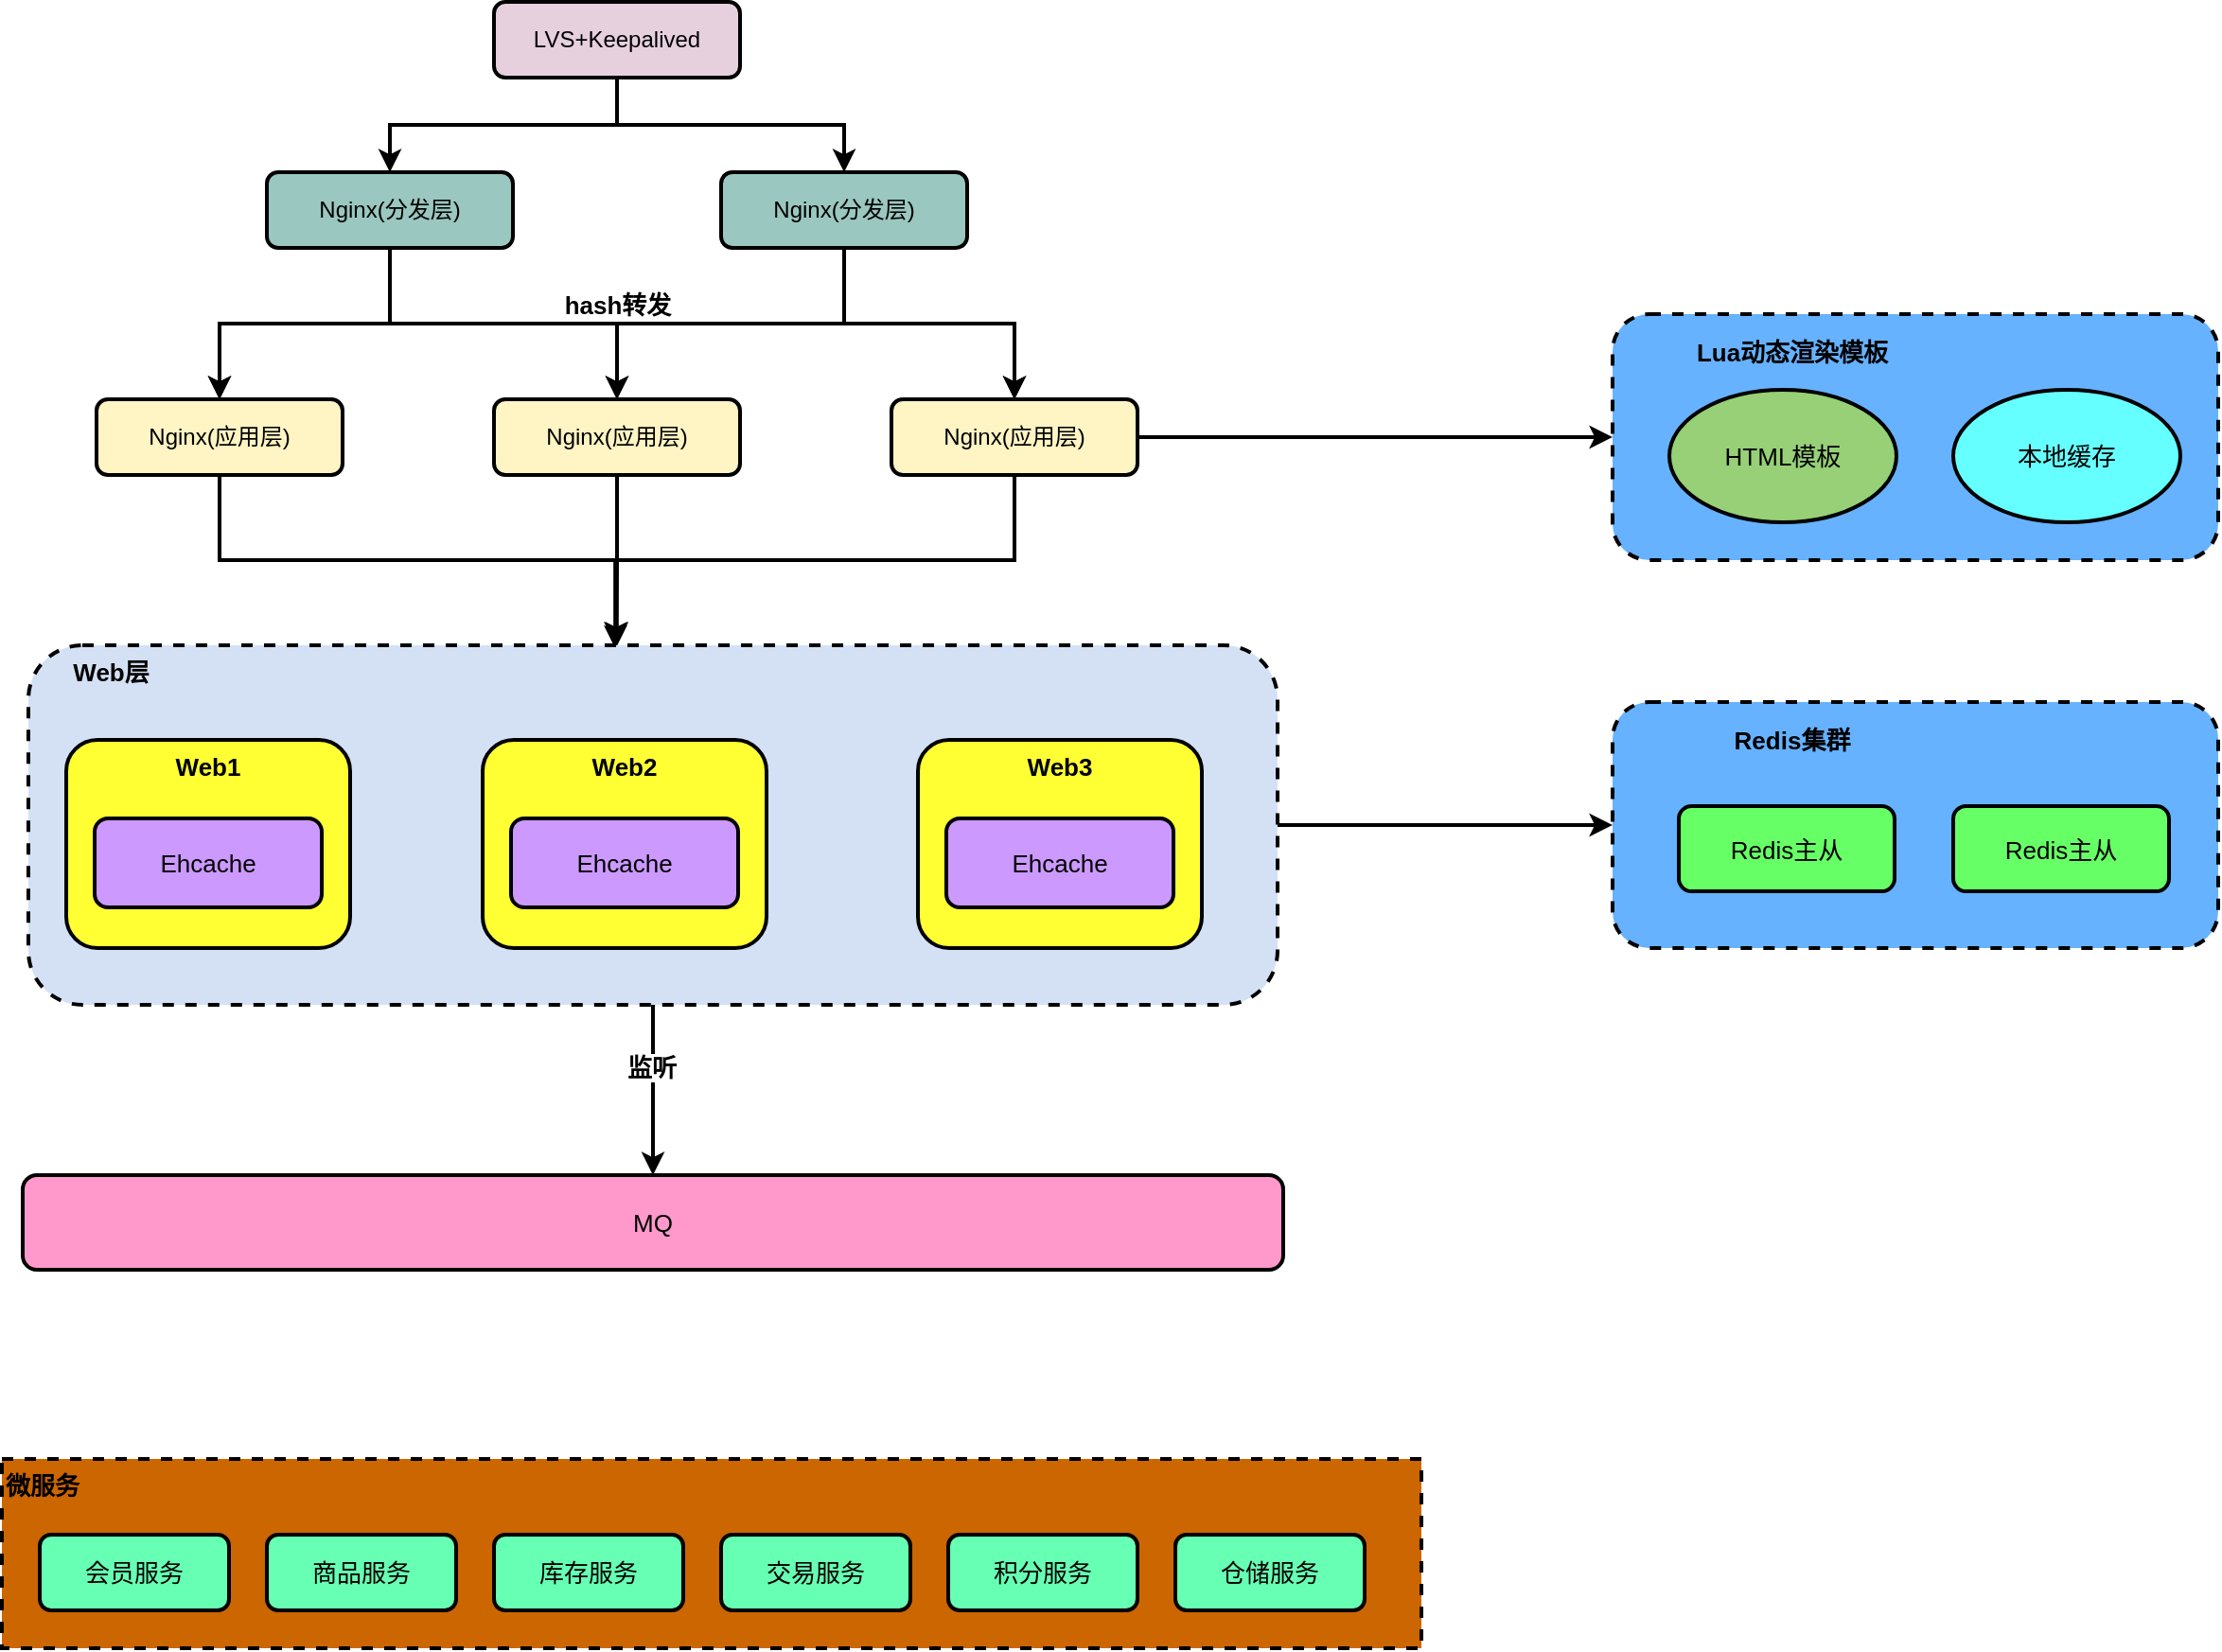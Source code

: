 <mxfile version="15.3.1" type="github">
  <diagram id="IPC0HBHVtDNUuMCplvsE" name="第 1 页">
    <mxGraphModel dx="1248" dy="686" grid="1" gridSize="10" guides="1" tooltips="1" connect="1" arrows="1" fold="1" page="1" pageScale="1" pageWidth="827" pageHeight="1169" math="0" shadow="0">
      <root>
        <mxCell id="0" />
        <mxCell id="1" parent="0" />
        <mxCell id="Cw3_puenSxwjHgjDXRye-3" value="" style="edgeStyle=orthogonalEdgeStyle;rounded=0;orthogonalLoop=1;jettySize=auto;html=1;strokeWidth=2;" edge="1" parent="1" source="Cw3_puenSxwjHgjDXRye-1" target="Cw3_puenSxwjHgjDXRye-2">
          <mxGeometry relative="1" as="geometry" />
        </mxCell>
        <mxCell id="Cw3_puenSxwjHgjDXRye-6" style="edgeStyle=orthogonalEdgeStyle;rounded=0;orthogonalLoop=1;jettySize=auto;html=1;exitX=0.5;exitY=1;exitDx=0;exitDy=0;entryX=0.5;entryY=0;entryDx=0;entryDy=0;strokeWidth=2;" edge="1" parent="1" source="Cw3_puenSxwjHgjDXRye-1" target="Cw3_puenSxwjHgjDXRye-5">
          <mxGeometry relative="1" as="geometry" />
        </mxCell>
        <mxCell id="Cw3_puenSxwjHgjDXRye-1" value="LVS+Keepalived" style="rounded=1;whiteSpace=wrap;html=1;fillColor=#E6D0DE;strokeWidth=2;" vertex="1" parent="1">
          <mxGeometry x="330" y="70" width="130" height="40" as="geometry" />
        </mxCell>
        <mxCell id="Cw3_puenSxwjHgjDXRye-8" value="" style="edgeStyle=orthogonalEdgeStyle;rounded=0;orthogonalLoop=1;jettySize=auto;html=1;strokeWidth=2;" edge="1" parent="1" source="Cw3_puenSxwjHgjDXRye-2" target="Cw3_puenSxwjHgjDXRye-7">
          <mxGeometry relative="1" as="geometry" />
        </mxCell>
        <mxCell id="Cw3_puenSxwjHgjDXRye-12" style="edgeStyle=orthogonalEdgeStyle;rounded=0;orthogonalLoop=1;jettySize=auto;html=1;exitX=0.5;exitY=1;exitDx=0;exitDy=0;entryX=0.5;entryY=0;entryDx=0;entryDy=0;strokeWidth=2;" edge="1" parent="1" source="Cw3_puenSxwjHgjDXRye-2" target="Cw3_puenSxwjHgjDXRye-10">
          <mxGeometry relative="1" as="geometry" />
        </mxCell>
        <mxCell id="Cw3_puenSxwjHgjDXRye-17" style="edgeStyle=orthogonalEdgeStyle;rounded=0;orthogonalLoop=1;jettySize=auto;html=1;exitX=0.5;exitY=1;exitDx=0;exitDy=0;entryX=0.5;entryY=0;entryDx=0;entryDy=0;strokeWidth=2;" edge="1" parent="1" source="Cw3_puenSxwjHgjDXRye-2" target="Cw3_puenSxwjHgjDXRye-14">
          <mxGeometry relative="1" as="geometry" />
        </mxCell>
        <mxCell id="Cw3_puenSxwjHgjDXRye-2" value="Nginx(分发层)" style="rounded=1;whiteSpace=wrap;html=1;fillColor=#9AC7BF;strokeWidth=2;" vertex="1" parent="1">
          <mxGeometry x="210" y="160" width="130" height="40" as="geometry" />
        </mxCell>
        <mxCell id="Cw3_puenSxwjHgjDXRye-9" style="edgeStyle=orthogonalEdgeStyle;rounded=0;orthogonalLoop=1;jettySize=auto;html=1;exitX=0.5;exitY=1;exitDx=0;exitDy=0;entryX=0.5;entryY=0;entryDx=0;entryDy=0;strokeWidth=2;" edge="1" parent="1" source="Cw3_puenSxwjHgjDXRye-5" target="Cw3_puenSxwjHgjDXRye-7">
          <mxGeometry relative="1" as="geometry" />
        </mxCell>
        <mxCell id="Cw3_puenSxwjHgjDXRye-13" style="edgeStyle=orthogonalEdgeStyle;rounded=0;orthogonalLoop=1;jettySize=auto;html=1;exitX=0.5;exitY=1;exitDx=0;exitDy=0;strokeWidth=2;" edge="1" parent="1" source="Cw3_puenSxwjHgjDXRye-5" target="Cw3_puenSxwjHgjDXRye-10">
          <mxGeometry relative="1" as="geometry" />
        </mxCell>
        <mxCell id="Cw3_puenSxwjHgjDXRye-16" style="edgeStyle=orthogonalEdgeStyle;rounded=0;orthogonalLoop=1;jettySize=auto;html=1;exitX=0.5;exitY=1;exitDx=0;exitDy=0;strokeWidth=2;" edge="1" parent="1" source="Cw3_puenSxwjHgjDXRye-5" target="Cw3_puenSxwjHgjDXRye-14">
          <mxGeometry relative="1" as="geometry" />
        </mxCell>
        <mxCell id="Cw3_puenSxwjHgjDXRye-5" value="Nginx(分发层)" style="rounded=1;whiteSpace=wrap;html=1;fillColor=#9AC7BF;strokeWidth=2;" vertex="1" parent="1">
          <mxGeometry x="450" y="160" width="130" height="40" as="geometry" />
        </mxCell>
        <mxCell id="Cw3_puenSxwjHgjDXRye-38" style="edgeStyle=orthogonalEdgeStyle;rounded=0;orthogonalLoop=1;jettySize=auto;html=1;exitX=0.5;exitY=1;exitDx=0;exitDy=0;entryX=0.471;entryY=0;entryDx=0;entryDy=0;entryPerimeter=0;fontSize=13;strokeWidth=2;" edge="1" parent="1" source="Cw3_puenSxwjHgjDXRye-7" target="Cw3_puenSxwjHgjDXRye-27">
          <mxGeometry relative="1" as="geometry" />
        </mxCell>
        <mxCell id="Cw3_puenSxwjHgjDXRye-7" value="Nginx(应用层)" style="rounded=1;whiteSpace=wrap;html=1;fillColor=#FFF4C3;strokeWidth=2;" vertex="1" parent="1">
          <mxGeometry x="330" y="280" width="130" height="40" as="geometry" />
        </mxCell>
        <mxCell id="Cw3_puenSxwjHgjDXRye-40" style="edgeStyle=orthogonalEdgeStyle;rounded=0;orthogonalLoop=1;jettySize=auto;html=1;exitX=0.5;exitY=1;exitDx=0;exitDy=0;entryX=0.47;entryY=0.01;entryDx=0;entryDy=0;entryPerimeter=0;fontSize=13;strokeWidth=2;" edge="1" parent="1" source="Cw3_puenSxwjHgjDXRye-10" target="Cw3_puenSxwjHgjDXRye-27">
          <mxGeometry relative="1" as="geometry" />
        </mxCell>
        <mxCell id="Cw3_puenSxwjHgjDXRye-10" value="Nginx(应用层)" style="rounded=1;whiteSpace=wrap;html=1;fillColor=#FFF4C3;strokeWidth=2;" vertex="1" parent="1">
          <mxGeometry x="120" y="280" width="130" height="40" as="geometry" />
        </mxCell>
        <mxCell id="Cw3_puenSxwjHgjDXRye-26" style="edgeStyle=orthogonalEdgeStyle;rounded=0;orthogonalLoop=1;jettySize=auto;html=1;exitX=1;exitY=0.5;exitDx=0;exitDy=0;fontSize=13;strokeWidth=2;entryX=0;entryY=0.5;entryDx=0;entryDy=0;" edge="1" parent="1" source="Cw3_puenSxwjHgjDXRye-14" target="Cw3_puenSxwjHgjDXRye-19">
          <mxGeometry relative="1" as="geometry">
            <mxPoint x="770" y="300" as="targetPoint" />
          </mxGeometry>
        </mxCell>
        <mxCell id="Cw3_puenSxwjHgjDXRye-39" style="edgeStyle=orthogonalEdgeStyle;rounded=0;orthogonalLoop=1;jettySize=auto;html=1;exitX=0.5;exitY=1;exitDx=0;exitDy=0;entryX=0.47;entryY=0;entryDx=0;entryDy=0;entryPerimeter=0;fontSize=13;strokeWidth=2;" edge="1" parent="1" source="Cw3_puenSxwjHgjDXRye-14" target="Cw3_puenSxwjHgjDXRye-27">
          <mxGeometry relative="1" as="geometry" />
        </mxCell>
        <mxCell id="Cw3_puenSxwjHgjDXRye-14" value="Nginx(应用层)" style="rounded=1;whiteSpace=wrap;html=1;fillColor=#FFF4C3;strokeWidth=2;" vertex="1" parent="1">
          <mxGeometry x="540" y="280" width="130" height="40" as="geometry" />
        </mxCell>
        <mxCell id="Cw3_puenSxwjHgjDXRye-18" value="hash转发" style="text;html=1;align=center;verticalAlign=middle;resizable=0;points=[];autosize=1;strokeColor=none;fillColor=none;fontSize=13;fontStyle=1" vertex="1" parent="1">
          <mxGeometry x="360" y="220" width="70" height="20" as="geometry" />
        </mxCell>
        <mxCell id="Cw3_puenSxwjHgjDXRye-25" value="" style="group" vertex="1" connectable="0" parent="1">
          <mxGeometry x="921" y="235" width="320" height="130" as="geometry" />
        </mxCell>
        <mxCell id="Cw3_puenSxwjHgjDXRye-19" value="" style="rounded=1;whiteSpace=wrap;html=1;fontSize=13;fillColor=#66B2FF;dashed=1;strokeWidth=2;" vertex="1" parent="Cw3_puenSxwjHgjDXRye-25">
          <mxGeometry width="320" height="130" as="geometry" />
        </mxCell>
        <mxCell id="Cw3_puenSxwjHgjDXRye-20" value="HTML模板" style="ellipse;whiteSpace=wrap;html=1;fontSize=13;fillColor=#97D077;strokeWidth=2;" vertex="1" parent="Cw3_puenSxwjHgjDXRye-25">
          <mxGeometry x="30" y="40" width="120" height="70" as="geometry" />
        </mxCell>
        <mxCell id="Cw3_puenSxwjHgjDXRye-21" value="本地缓存" style="ellipse;whiteSpace=wrap;html=1;fontSize=13;fillColor=#66FFFF;strokeWidth=2;" vertex="1" parent="Cw3_puenSxwjHgjDXRye-25">
          <mxGeometry x="180" y="40" width="120" height="70" as="geometry" />
        </mxCell>
        <mxCell id="Cw3_puenSxwjHgjDXRye-22" value="Lua动态渲染模板" style="text;html=1;strokeColor=none;fillColor=none;align=center;verticalAlign=middle;whiteSpace=wrap;rounded=0;fontSize=13;fontStyle=1" vertex="1" parent="Cw3_puenSxwjHgjDXRye-25">
          <mxGeometry x="10" y="10" width="170" height="20" as="geometry" />
        </mxCell>
        <mxCell id="Cw3_puenSxwjHgjDXRye-37" value="" style="group" vertex="1" connectable="0" parent="1">
          <mxGeometry x="84" y="410" width="660" height="190" as="geometry" />
        </mxCell>
        <mxCell id="Cw3_puenSxwjHgjDXRye-27" value="&amp;nbsp; &amp;nbsp; &amp;nbsp; Web层" style="rounded=1;whiteSpace=wrap;html=1;fontSize=13;strokeWidth=2;fillColor=#D4E1F5;dashed=1;verticalAlign=top;align=left;fontStyle=1" vertex="1" parent="Cw3_puenSxwjHgjDXRye-37">
          <mxGeometry width="660" height="190" as="geometry" />
        </mxCell>
        <mxCell id="Cw3_puenSxwjHgjDXRye-30" value="" style="group" vertex="1" connectable="0" parent="Cw3_puenSxwjHgjDXRye-37">
          <mxGeometry x="20" y="50" width="150" height="110" as="geometry" />
        </mxCell>
        <mxCell id="Cw3_puenSxwjHgjDXRye-28" value="&lt;b&gt;Web1&lt;/b&gt;" style="rounded=1;whiteSpace=wrap;html=1;fontSize=13;strokeWidth=2;fillColor=#FFFF33;verticalAlign=top;" vertex="1" parent="Cw3_puenSxwjHgjDXRye-30">
          <mxGeometry width="150" height="110" as="geometry" />
        </mxCell>
        <mxCell id="Cw3_puenSxwjHgjDXRye-29" value="Ehcache" style="rounded=1;whiteSpace=wrap;html=1;fontSize=13;strokeWidth=2;fillColor=#CC99FF;verticalAlign=middle;" vertex="1" parent="Cw3_puenSxwjHgjDXRye-30">
          <mxGeometry x="15" y="41.5" width="120" height="47" as="geometry" />
        </mxCell>
        <mxCell id="Cw3_puenSxwjHgjDXRye-31" value="" style="group" vertex="1" connectable="0" parent="Cw3_puenSxwjHgjDXRye-37">
          <mxGeometry x="240" y="50" width="150" height="110" as="geometry" />
        </mxCell>
        <mxCell id="Cw3_puenSxwjHgjDXRye-32" value="&lt;b&gt;Web2&lt;/b&gt;" style="rounded=1;whiteSpace=wrap;html=1;fontSize=13;strokeWidth=2;fillColor=#FFFF33;verticalAlign=top;" vertex="1" parent="Cw3_puenSxwjHgjDXRye-31">
          <mxGeometry width="150" height="110" as="geometry" />
        </mxCell>
        <mxCell id="Cw3_puenSxwjHgjDXRye-33" value="Ehcache" style="rounded=1;whiteSpace=wrap;html=1;fontSize=13;strokeWidth=2;fillColor=#CC99FF;verticalAlign=middle;" vertex="1" parent="Cw3_puenSxwjHgjDXRye-31">
          <mxGeometry x="15" y="41.5" width="120" height="47" as="geometry" />
        </mxCell>
        <mxCell id="Cw3_puenSxwjHgjDXRye-34" value="" style="group" vertex="1" connectable="0" parent="Cw3_puenSxwjHgjDXRye-37">
          <mxGeometry x="470" y="50" width="150" height="110" as="geometry" />
        </mxCell>
        <mxCell id="Cw3_puenSxwjHgjDXRye-35" value="&lt;b&gt;Web3&lt;/b&gt;" style="rounded=1;whiteSpace=wrap;html=1;fontSize=13;strokeWidth=2;fillColor=#FFFF33;verticalAlign=top;" vertex="1" parent="Cw3_puenSxwjHgjDXRye-34">
          <mxGeometry width="150" height="110" as="geometry" />
        </mxCell>
        <mxCell id="Cw3_puenSxwjHgjDXRye-36" value="Ehcache" style="rounded=1;whiteSpace=wrap;html=1;fontSize=13;strokeWidth=2;fillColor=#CC99FF;verticalAlign=middle;" vertex="1" parent="Cw3_puenSxwjHgjDXRye-34">
          <mxGeometry x="15" y="41.5" width="120" height="47" as="geometry" />
        </mxCell>
        <mxCell id="Cw3_puenSxwjHgjDXRye-48" value="" style="group" vertex="1" connectable="0" parent="1">
          <mxGeometry x="921" y="440" width="320" height="130" as="geometry" />
        </mxCell>
        <mxCell id="Cw3_puenSxwjHgjDXRye-42" value="" style="rounded=1;whiteSpace=wrap;html=1;fontSize=13;fillColor=#66B2FF;dashed=1;strokeWidth=2;" vertex="1" parent="Cw3_puenSxwjHgjDXRye-48">
          <mxGeometry width="320" height="130" as="geometry" />
        </mxCell>
        <mxCell id="Cw3_puenSxwjHgjDXRye-45" value="Redis集群" style="text;html=1;strokeColor=none;fillColor=none;align=center;verticalAlign=middle;whiteSpace=wrap;rounded=0;fontSize=13;fontStyle=1" vertex="1" parent="Cw3_puenSxwjHgjDXRye-48">
          <mxGeometry x="10" y="10" width="170" height="20" as="geometry" />
        </mxCell>
        <mxCell id="Cw3_puenSxwjHgjDXRye-46" value="Redis主从" style="rounded=1;whiteSpace=wrap;html=1;fontSize=13;strokeWidth=2;fillColor=#66FF66;align=center;verticalAlign=middle;" vertex="1" parent="Cw3_puenSxwjHgjDXRye-48">
          <mxGeometry x="35" y="55" width="114" height="45" as="geometry" />
        </mxCell>
        <mxCell id="Cw3_puenSxwjHgjDXRye-47" value="Redis主从" style="rounded=1;whiteSpace=wrap;html=1;fontSize=13;strokeWidth=2;fillColor=#66FF66;align=center;verticalAlign=middle;" vertex="1" parent="Cw3_puenSxwjHgjDXRye-48">
          <mxGeometry x="180" y="55" width="114" height="45" as="geometry" />
        </mxCell>
        <mxCell id="Cw3_puenSxwjHgjDXRye-49" style="edgeStyle=orthogonalEdgeStyle;rounded=0;orthogonalLoop=1;jettySize=auto;html=1;exitX=1;exitY=0.5;exitDx=0;exitDy=0;entryX=0;entryY=0.5;entryDx=0;entryDy=0;fontSize=13;strokeWidth=2;" edge="1" parent="1" source="Cw3_puenSxwjHgjDXRye-27" target="Cw3_puenSxwjHgjDXRye-42">
          <mxGeometry relative="1" as="geometry" />
        </mxCell>
        <mxCell id="Cw3_puenSxwjHgjDXRye-50" value="MQ" style="rounded=1;whiteSpace=wrap;html=1;fontSize=13;strokeWidth=2;fillColor=#FF99CC;align=center;verticalAlign=middle;" vertex="1" parent="1">
          <mxGeometry x="81" y="690" width="666" height="50" as="geometry" />
        </mxCell>
        <mxCell id="Cw3_puenSxwjHgjDXRye-51" style="edgeStyle=orthogonalEdgeStyle;rounded=0;orthogonalLoop=1;jettySize=auto;html=1;exitX=0.5;exitY=1;exitDx=0;exitDy=0;entryX=0.5;entryY=0;entryDx=0;entryDy=0;fontSize=13;strokeWidth=2;" edge="1" parent="1" source="Cw3_puenSxwjHgjDXRye-27" target="Cw3_puenSxwjHgjDXRye-50">
          <mxGeometry relative="1" as="geometry" />
        </mxCell>
        <mxCell id="Cw3_puenSxwjHgjDXRye-52" value="监听" style="edgeLabel;html=1;align=center;verticalAlign=middle;resizable=0;points=[];fontSize=13;fontStyle=1" vertex="1" connectable="0" parent="Cw3_puenSxwjHgjDXRye-51">
          <mxGeometry x="-0.269" y="-1" relative="1" as="geometry">
            <mxPoint as="offset" />
          </mxGeometry>
        </mxCell>
        <mxCell id="Cw3_puenSxwjHgjDXRye-53" value="微服务" style="rounded=0;whiteSpace=wrap;html=1;fontSize=13;strokeWidth=2;fillColor=#CC6600;align=left;verticalAlign=top;dashed=1;fontStyle=1" vertex="1" parent="1">
          <mxGeometry x="70" y="840" width="750" height="100" as="geometry" />
        </mxCell>
        <mxCell id="Cw3_puenSxwjHgjDXRye-54" value="会员服务" style="rounded=1;whiteSpace=wrap;html=1;fontSize=13;strokeWidth=2;fillColor=#66FFB3;align=center;verticalAlign=middle;" vertex="1" parent="1">
          <mxGeometry x="90" y="880" width="100" height="40" as="geometry" />
        </mxCell>
        <mxCell id="Cw3_puenSxwjHgjDXRye-55" value="商品服务" style="rounded=1;whiteSpace=wrap;html=1;fontSize=13;strokeWidth=2;fillColor=#66FFB3;align=center;verticalAlign=middle;" vertex="1" parent="1">
          <mxGeometry x="210" y="880" width="100" height="40" as="geometry" />
        </mxCell>
        <mxCell id="Cw3_puenSxwjHgjDXRye-56" value="库存服务" style="rounded=1;whiteSpace=wrap;html=1;fontSize=13;strokeWidth=2;fillColor=#66FFB3;align=center;verticalAlign=middle;" vertex="1" parent="1">
          <mxGeometry x="330" y="880" width="100" height="40" as="geometry" />
        </mxCell>
        <mxCell id="Cw3_puenSxwjHgjDXRye-57" value="交易服务" style="rounded=1;whiteSpace=wrap;html=1;fontSize=13;strokeWidth=2;fillColor=#66FFB3;align=center;verticalAlign=middle;" vertex="1" parent="1">
          <mxGeometry x="450" y="880" width="100" height="40" as="geometry" />
        </mxCell>
        <mxCell id="Cw3_puenSxwjHgjDXRye-58" value="积分服务" style="rounded=1;whiteSpace=wrap;html=1;fontSize=13;strokeWidth=2;fillColor=#66FFB3;align=center;verticalAlign=middle;" vertex="1" parent="1">
          <mxGeometry x="570" y="880" width="100" height="40" as="geometry" />
        </mxCell>
        <mxCell id="Cw3_puenSxwjHgjDXRye-59" value="仓储服务" style="rounded=1;whiteSpace=wrap;html=1;fontSize=13;strokeWidth=2;fillColor=#66FFB3;align=center;verticalAlign=middle;" vertex="1" parent="1">
          <mxGeometry x="690" y="880" width="100" height="40" as="geometry" />
        </mxCell>
      </root>
    </mxGraphModel>
  </diagram>
</mxfile>
